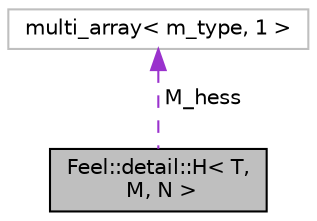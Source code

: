 digraph "Feel::detail::H&lt; T, M, N &gt;"
{
 // LATEX_PDF_SIZE
  edge [fontname="Helvetica",fontsize="10",labelfontname="Helvetica",labelfontsize="10"];
  node [fontname="Helvetica",fontsize="10",shape=record];
  Node1 [label="Feel::detail::H\< T,\l M, N \>",height=0.2,width=0.4,color="black", fillcolor="grey75", style="filled", fontcolor="black",tooltip=" "];
  Node2 -> Node1 [dir="back",color="darkorchid3",fontsize="10",style="dashed",label=" M_hess" ,fontname="Helvetica"];
  Node2 [label="multi_array\< m_type, 1 \>",height=0.2,width=0.4,color="grey75", fillcolor="white", style="filled",tooltip=" "];
}
